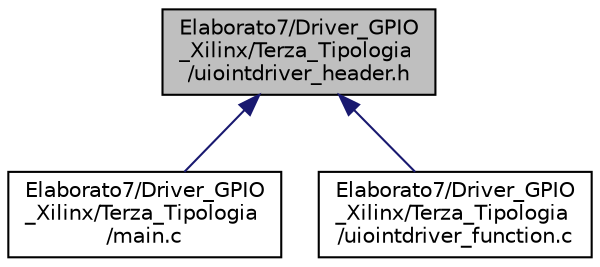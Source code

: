 digraph "Elaborato7/Driver_GPIO_Xilinx/Terza_Tipologia/uiointdriver_header.h"
{
  edge [fontname="Helvetica",fontsize="10",labelfontname="Helvetica",labelfontsize="10"];
  node [fontname="Helvetica",fontsize="10",shape=record];
  Node10 [label="Elaborato7/Driver_GPIO\l_Xilinx/Terza_Tipologia\l/uiointdriver_header.h",height=0.2,width=0.4,color="black", fillcolor="grey75", style="filled", fontcolor="black"];
  Node10 -> Node11 [dir="back",color="midnightblue",fontsize="10",style="solid",fontname="Helvetica"];
  Node11 [label="Elaborato7/Driver_GPIO\l_Xilinx/Terza_Tipologia\l/main.c",height=0.2,width=0.4,color="black", fillcolor="white", style="filled",URL="$_elaborato7_2_driver___g_p_i_o___xilinx_2_terza___tipologia_2main_8c.html",tooltip="driver \"uiointdriver\" to control gpio "];
  Node10 -> Node12 [dir="back",color="midnightblue",fontsize="10",style="solid",fontname="Helvetica"];
  Node12 [label="Elaborato7/Driver_GPIO\l_Xilinx/Terza_Tipologia\l/uiointdriver_function.c",height=0.2,width=0.4,color="black", fillcolor="white", style="filled",URL="$uiointdriver__function_8c.html",tooltip="Functions used for &#39;uiointdriver&#39; GPIO. "];
}
